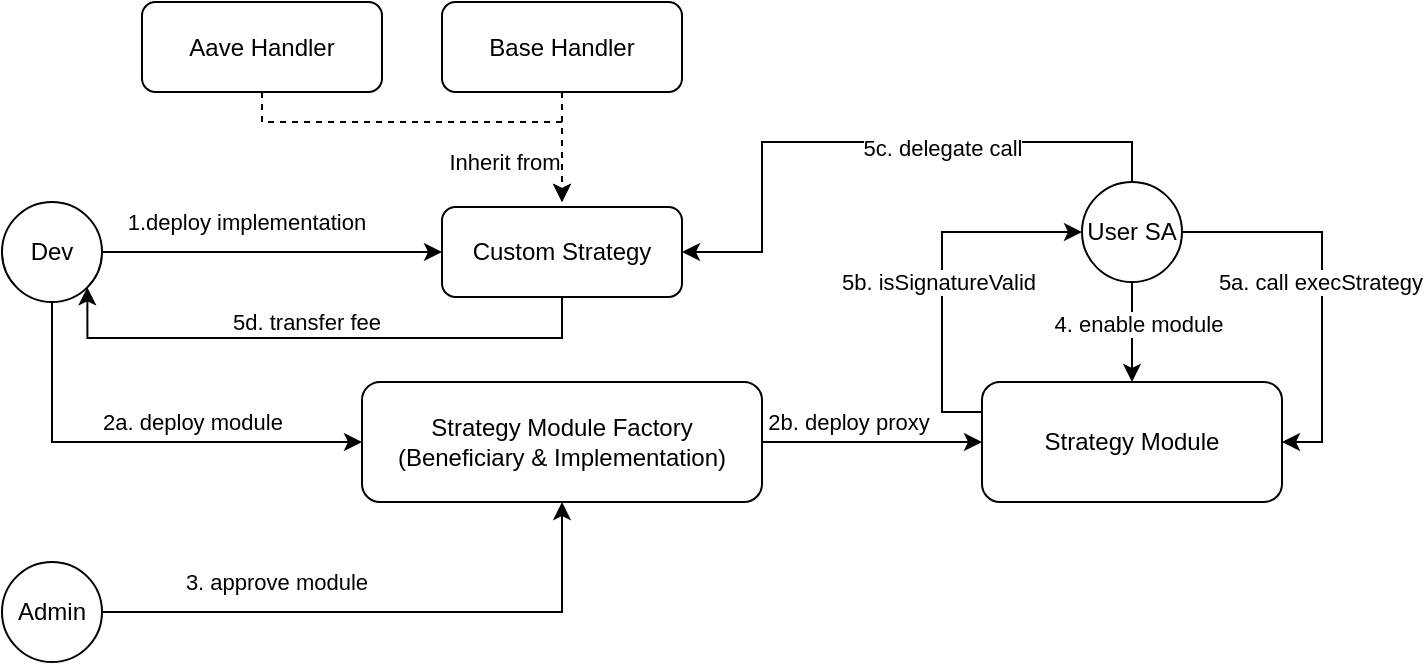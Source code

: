 <mxfile version="21.8.1" type="github">
  <diagram name="Page-1" id="TvMvOZ9mV_910rXKRIYk">
    <mxGraphModel dx="1804" dy="536" grid="1" gridSize="10" guides="1" tooltips="1" connect="1" arrows="1" fold="1" page="1" pageScale="1" pageWidth="850" pageHeight="1100" math="0" shadow="0">
      <root>
        <mxCell id="0" />
        <mxCell id="1" parent="0" />
        <mxCell id="MDHbiPIN4DShXxyYwHcX-7" style="edgeStyle=orthogonalEdgeStyle;rounded=0;orthogonalLoop=1;jettySize=auto;html=1;entryX=0;entryY=0.5;entryDx=0;entryDy=0;" edge="1" parent="1" source="MDHbiPIN4DShXxyYwHcX-3" target="MDHbiPIN4DShXxyYwHcX-4">
          <mxGeometry relative="1" as="geometry" />
        </mxCell>
        <mxCell id="MDHbiPIN4DShXxyYwHcX-13" value="1.deploy implementation" style="edgeLabel;html=1;align=center;verticalAlign=middle;resizable=0;points=[];" vertex="1" connectable="0" parent="MDHbiPIN4DShXxyYwHcX-7">
          <mxGeometry x="-0.2" y="-2" relative="1" as="geometry">
            <mxPoint x="4" y="-17" as="offset" />
          </mxGeometry>
        </mxCell>
        <mxCell id="MDHbiPIN4DShXxyYwHcX-15" style="edgeStyle=orthogonalEdgeStyle;rounded=0;orthogonalLoop=1;jettySize=auto;html=1;entryX=0;entryY=0.5;entryDx=0;entryDy=0;exitX=0.5;exitY=1;exitDx=0;exitDy=0;" edge="1" parent="1" source="MDHbiPIN4DShXxyYwHcX-3" target="MDHbiPIN4DShXxyYwHcX-14">
          <mxGeometry relative="1" as="geometry">
            <mxPoint x="-735" y="150" as="sourcePoint" />
          </mxGeometry>
        </mxCell>
        <mxCell id="MDHbiPIN4DShXxyYwHcX-16" value="&lt;div&gt;2a. deploy module&lt;/div&gt;" style="edgeLabel;html=1;align=center;verticalAlign=middle;resizable=0;points=[];" vertex="1" connectable="0" parent="MDHbiPIN4DShXxyYwHcX-15">
          <mxGeometry x="0.513" y="-2" relative="1" as="geometry">
            <mxPoint x="-30" y="-12" as="offset" />
          </mxGeometry>
        </mxCell>
        <mxCell id="MDHbiPIN4DShXxyYwHcX-3" value="Dev" style="ellipse;whiteSpace=wrap;html=1;aspect=fixed;" vertex="1" parent="1">
          <mxGeometry x="-760" y="140" width="50" height="50" as="geometry" />
        </mxCell>
        <mxCell id="MDHbiPIN4DShXxyYwHcX-32" style="edgeStyle=orthogonalEdgeStyle;rounded=0;orthogonalLoop=1;jettySize=auto;html=1;entryX=1;entryY=1;entryDx=0;entryDy=0;exitX=0.5;exitY=1;exitDx=0;exitDy=0;" edge="1" parent="1" source="MDHbiPIN4DShXxyYwHcX-4" target="MDHbiPIN4DShXxyYwHcX-3">
          <mxGeometry relative="1" as="geometry">
            <Array as="points">
              <mxPoint x="-480" y="208" />
              <mxPoint x="-717" y="208" />
            </Array>
          </mxGeometry>
        </mxCell>
        <mxCell id="MDHbiPIN4DShXxyYwHcX-33" value="5d. transfer fee" style="edgeLabel;html=1;align=center;verticalAlign=middle;resizable=0;points=[];" vertex="1" connectable="0" parent="MDHbiPIN4DShXxyYwHcX-32">
          <mxGeometry x="0.056" y="3" relative="1" as="geometry">
            <mxPoint x="1" y="-11" as="offset" />
          </mxGeometry>
        </mxCell>
        <mxCell id="MDHbiPIN4DShXxyYwHcX-4" value="Custom Strategy" style="rounded=1;whiteSpace=wrap;html=1;" vertex="1" parent="1">
          <mxGeometry x="-540" y="142.5" width="120" height="45" as="geometry" />
        </mxCell>
        <mxCell id="MDHbiPIN4DShXxyYwHcX-8" style="edgeStyle=orthogonalEdgeStyle;rounded=0;orthogonalLoop=1;jettySize=auto;html=1;dashed=1;" edge="1" parent="1" source="MDHbiPIN4DShXxyYwHcX-6">
          <mxGeometry relative="1" as="geometry">
            <mxPoint x="-480" y="140" as="targetPoint" />
          </mxGeometry>
        </mxCell>
        <mxCell id="MDHbiPIN4DShXxyYwHcX-9" value="Inherit from" style="edgeLabel;html=1;align=center;verticalAlign=middle;resizable=0;points=[];" vertex="1" connectable="0" parent="MDHbiPIN4DShXxyYwHcX-8">
          <mxGeometry x="0.009" y="5" relative="1" as="geometry">
            <mxPoint x="-35" y="7" as="offset" />
          </mxGeometry>
        </mxCell>
        <mxCell id="MDHbiPIN4DShXxyYwHcX-6" value="Base Handler" style="rounded=1;whiteSpace=wrap;html=1;" vertex="1" parent="1">
          <mxGeometry x="-540" y="40" width="120" height="45" as="geometry" />
        </mxCell>
        <mxCell id="MDHbiPIN4DShXxyYwHcX-11" style="edgeStyle=orthogonalEdgeStyle;rounded=0;orthogonalLoop=1;jettySize=auto;html=1;dashed=1;" edge="1" parent="1" source="MDHbiPIN4DShXxyYwHcX-10">
          <mxGeometry relative="1" as="geometry">
            <mxPoint x="-480" y="140" as="targetPoint" />
            <Array as="points">
              <mxPoint x="-630" y="100" />
              <mxPoint x="-480" y="100" />
            </Array>
          </mxGeometry>
        </mxCell>
        <mxCell id="MDHbiPIN4DShXxyYwHcX-10" value="Aave Handler" style="rounded=1;whiteSpace=wrap;html=1;" vertex="1" parent="1">
          <mxGeometry x="-690" y="40" width="120" height="45" as="geometry" />
        </mxCell>
        <mxCell id="MDHbiPIN4DShXxyYwHcX-22" style="edgeStyle=orthogonalEdgeStyle;rounded=0;orthogonalLoop=1;jettySize=auto;html=1;entryX=0;entryY=0.5;entryDx=0;entryDy=0;" edge="1" parent="1" source="MDHbiPIN4DShXxyYwHcX-14" target="MDHbiPIN4DShXxyYwHcX-21">
          <mxGeometry relative="1" as="geometry" />
        </mxCell>
        <mxCell id="MDHbiPIN4DShXxyYwHcX-23" value="2b. deploy proxy" style="edgeLabel;html=1;align=center;verticalAlign=middle;resizable=0;points=[];" vertex="1" connectable="0" parent="MDHbiPIN4DShXxyYwHcX-22">
          <mxGeometry x="-0.229" relative="1" as="geometry">
            <mxPoint y="-10" as="offset" />
          </mxGeometry>
        </mxCell>
        <mxCell id="MDHbiPIN4DShXxyYwHcX-14" value="Strategy Module Factory&lt;br&gt;(Beneficiary &amp;amp;&amp;nbsp;Implementation)" style="whiteSpace=wrap;html=1;rounded=1;" vertex="1" parent="1">
          <mxGeometry x="-580" y="230" width="200" height="60" as="geometry" />
        </mxCell>
        <mxCell id="MDHbiPIN4DShXxyYwHcX-18" style="edgeStyle=orthogonalEdgeStyle;rounded=0;orthogonalLoop=1;jettySize=auto;html=1;entryX=0.5;entryY=1;entryDx=0;entryDy=0;" edge="1" parent="1" source="MDHbiPIN4DShXxyYwHcX-17" target="MDHbiPIN4DShXxyYwHcX-14">
          <mxGeometry relative="1" as="geometry" />
        </mxCell>
        <mxCell id="MDHbiPIN4DShXxyYwHcX-19" value="3. approve module" style="edgeLabel;html=1;align=center;verticalAlign=middle;resizable=0;points=[];" vertex="1" connectable="0" parent="MDHbiPIN4DShXxyYwHcX-18">
          <mxGeometry x="-0.363" y="-4" relative="1" as="geometry">
            <mxPoint x="-4" y="-19" as="offset" />
          </mxGeometry>
        </mxCell>
        <mxCell id="MDHbiPIN4DShXxyYwHcX-17" value="Admin" style="ellipse;whiteSpace=wrap;html=1;aspect=fixed;" vertex="1" parent="1">
          <mxGeometry x="-760" y="320" width="50" height="50" as="geometry" />
        </mxCell>
        <mxCell id="MDHbiPIN4DShXxyYwHcX-24" style="edgeStyle=orthogonalEdgeStyle;rounded=0;orthogonalLoop=1;jettySize=auto;html=1;entryX=0.5;entryY=0;entryDx=0;entryDy=0;" edge="1" parent="1" source="MDHbiPIN4DShXxyYwHcX-20" target="MDHbiPIN4DShXxyYwHcX-21">
          <mxGeometry relative="1" as="geometry" />
        </mxCell>
        <mxCell id="MDHbiPIN4DShXxyYwHcX-25" value="4. enable module" style="edgeLabel;html=1;align=center;verticalAlign=middle;resizable=0;points=[];" vertex="1" connectable="0" parent="MDHbiPIN4DShXxyYwHcX-24">
          <mxGeometry x="-0.16" y="3" relative="1" as="geometry">
            <mxPoint as="offset" />
          </mxGeometry>
        </mxCell>
        <mxCell id="MDHbiPIN4DShXxyYwHcX-26" style="edgeStyle=orthogonalEdgeStyle;rounded=0;orthogonalLoop=1;jettySize=auto;html=1;entryX=1;entryY=0.5;entryDx=0;entryDy=0;exitX=1;exitY=0.5;exitDx=0;exitDy=0;" edge="1" parent="1" source="MDHbiPIN4DShXxyYwHcX-20" target="MDHbiPIN4DShXxyYwHcX-21">
          <mxGeometry relative="1" as="geometry" />
        </mxCell>
        <mxCell id="MDHbiPIN4DShXxyYwHcX-27" value="5a. call execStrategy" style="edgeLabel;html=1;align=center;verticalAlign=middle;resizable=0;points=[];" vertex="1" connectable="0" parent="MDHbiPIN4DShXxyYwHcX-26">
          <mxGeometry x="0.056" y="-1" relative="1" as="geometry">
            <mxPoint y="-8" as="offset" />
          </mxGeometry>
        </mxCell>
        <mxCell id="MDHbiPIN4DShXxyYwHcX-30" style="edgeStyle=orthogonalEdgeStyle;rounded=0;orthogonalLoop=1;jettySize=auto;html=1;entryX=1;entryY=0.5;entryDx=0;entryDy=0;exitX=0.5;exitY=0;exitDx=0;exitDy=0;" edge="1" parent="1" source="MDHbiPIN4DShXxyYwHcX-20" target="MDHbiPIN4DShXxyYwHcX-4">
          <mxGeometry relative="1" as="geometry">
            <Array as="points">
              <mxPoint x="-195" y="110" />
              <mxPoint x="-380" y="110" />
              <mxPoint x="-380" y="165" />
            </Array>
          </mxGeometry>
        </mxCell>
        <mxCell id="MDHbiPIN4DShXxyYwHcX-31" value="5c. delegate call" style="edgeLabel;html=1;align=center;verticalAlign=middle;resizable=0;points=[];" vertex="1" connectable="0" parent="MDHbiPIN4DShXxyYwHcX-30">
          <mxGeometry x="-0.38" y="3" relative="1" as="geometry">
            <mxPoint x="-22" as="offset" />
          </mxGeometry>
        </mxCell>
        <mxCell id="MDHbiPIN4DShXxyYwHcX-20" value="User SA" style="ellipse;whiteSpace=wrap;html=1;aspect=fixed;" vertex="1" parent="1">
          <mxGeometry x="-220" y="130" width="50" height="50" as="geometry" />
        </mxCell>
        <mxCell id="MDHbiPIN4DShXxyYwHcX-28" style="edgeStyle=orthogonalEdgeStyle;rounded=0;orthogonalLoop=1;jettySize=auto;html=1;entryX=0;entryY=0.5;entryDx=0;entryDy=0;exitX=0;exitY=0.25;exitDx=0;exitDy=0;" edge="1" parent="1" source="MDHbiPIN4DShXxyYwHcX-21" target="MDHbiPIN4DShXxyYwHcX-20">
          <mxGeometry relative="1" as="geometry" />
        </mxCell>
        <mxCell id="MDHbiPIN4DShXxyYwHcX-29" value="5b. isSignatureValid" style="edgeLabel;html=1;align=center;verticalAlign=middle;resizable=0;points=[];" vertex="1" connectable="0" parent="MDHbiPIN4DShXxyYwHcX-28">
          <mxGeometry x="-0.189" y="2" relative="1" as="geometry">
            <mxPoint y="-12" as="offset" />
          </mxGeometry>
        </mxCell>
        <mxCell id="MDHbiPIN4DShXxyYwHcX-21" value="Strategy Module" style="whiteSpace=wrap;html=1;rounded=1;" vertex="1" parent="1">
          <mxGeometry x="-270" y="230" width="150" height="60" as="geometry" />
        </mxCell>
      </root>
    </mxGraphModel>
  </diagram>
</mxfile>
